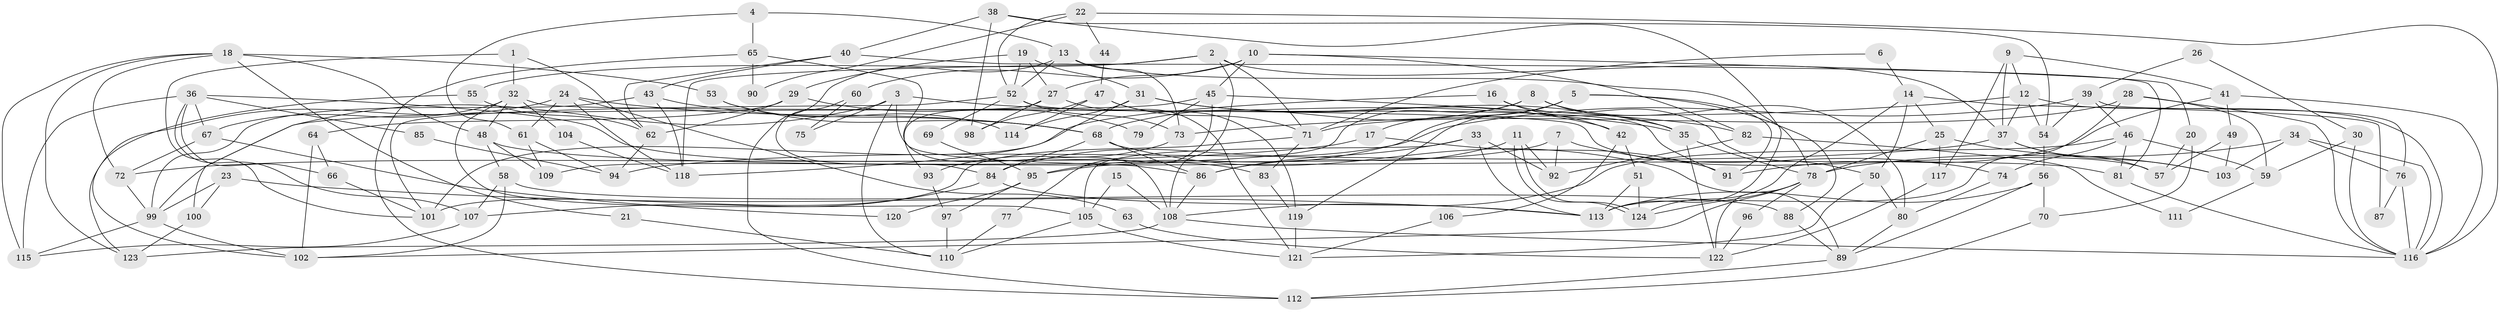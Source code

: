 // coarse degree distribution, {3: 0.0641025641025641, 9: 0.0641025641025641, 5: 0.24358974358974358, 6: 0.1282051282051282, 4: 0.2692307692307692, 7: 0.0641025641025641, 2: 0.10256410256410256, 8: 0.05128205128205128, 10: 0.01282051282051282}
// Generated by graph-tools (version 1.1) at 2025/24/03/03/25 07:24:00]
// undirected, 124 vertices, 248 edges
graph export_dot {
graph [start="1"]
  node [color=gray90,style=filled];
  1;
  2;
  3;
  4;
  5;
  6;
  7;
  8;
  9;
  10;
  11;
  12;
  13;
  14;
  15;
  16;
  17;
  18;
  19;
  20;
  21;
  22;
  23;
  24;
  25;
  26;
  27;
  28;
  29;
  30;
  31;
  32;
  33;
  34;
  35;
  36;
  37;
  38;
  39;
  40;
  41;
  42;
  43;
  44;
  45;
  46;
  47;
  48;
  49;
  50;
  51;
  52;
  53;
  54;
  55;
  56;
  57;
  58;
  59;
  60;
  61;
  62;
  63;
  64;
  65;
  66;
  67;
  68;
  69;
  70;
  71;
  72;
  73;
  74;
  75;
  76;
  77;
  78;
  79;
  80;
  81;
  82;
  83;
  84;
  85;
  86;
  87;
  88;
  89;
  90;
  91;
  92;
  93;
  94;
  95;
  96;
  97;
  98;
  99;
  100;
  101;
  102;
  103;
  104;
  105;
  106;
  107;
  108;
  109;
  110;
  111;
  112;
  113;
  114;
  115;
  116;
  117;
  118;
  119;
  120;
  121;
  122;
  123;
  124;
  1 -- 62;
  1 -- 101;
  1 -- 32;
  2 -- 71;
  2 -- 118;
  2 -- 37;
  2 -- 55;
  2 -- 108;
  3 -- 35;
  3 -- 100;
  3 -- 75;
  3 -- 86;
  3 -- 110;
  4 -- 61;
  4 -- 65;
  4 -- 13;
  5 -- 17;
  5 -- 95;
  5 -- 88;
  5 -- 91;
  5 -- 119;
  6 -- 71;
  6 -- 14;
  7 -- 92;
  7 -- 74;
  7 -- 95;
  8 -- 35;
  8 -- 68;
  8 -- 80;
  8 -- 109;
  9 -- 37;
  9 -- 12;
  9 -- 41;
  9 -- 117;
  10 -- 82;
  10 -- 20;
  10 -- 27;
  10 -- 45;
  10 -- 60;
  11 -- 86;
  11 -- 124;
  11 -- 124;
  11 -- 92;
  12 -- 73;
  12 -- 116;
  12 -- 37;
  12 -- 54;
  13 -- 52;
  13 -- 73;
  13 -- 78;
  13 -- 112;
  14 -- 124;
  14 -- 25;
  14 -- 50;
  14 -- 87;
  15 -- 108;
  15 -- 105;
  16 -- 101;
  16 -- 50;
  16 -- 42;
  17 -- 91;
  17 -- 72;
  18 -- 72;
  18 -- 115;
  18 -- 21;
  18 -- 48;
  18 -- 53;
  18 -- 123;
  19 -- 27;
  19 -- 31;
  19 -- 29;
  19 -- 52;
  20 -- 70;
  20 -- 57;
  21 -- 110;
  22 -- 116;
  22 -- 52;
  22 -- 44;
  22 -- 90;
  23 -- 99;
  23 -- 113;
  23 -- 100;
  24 -- 123;
  24 -- 61;
  24 -- 63;
  24 -- 68;
  24 -- 118;
  25 -- 78;
  25 -- 103;
  25 -- 117;
  26 -- 30;
  26 -- 39;
  27 -- 121;
  27 -- 93;
  27 -- 98;
  28 -- 116;
  28 -- 113;
  28 -- 59;
  28 -- 71;
  29 -- 64;
  29 -- 62;
  29 -- 79;
  30 -- 116;
  30 -- 59;
  31 -- 118;
  31 -- 114;
  31 -- 35;
  31 -- 42;
  32 -- 48;
  32 -- 57;
  32 -- 67;
  32 -- 104;
  32 -- 105;
  33 -- 86;
  33 -- 113;
  33 -- 92;
  33 -- 105;
  34 -- 103;
  34 -- 78;
  34 -- 76;
  34 -- 116;
  35 -- 122;
  35 -- 78;
  36 -- 83;
  36 -- 115;
  36 -- 66;
  36 -- 67;
  36 -- 85;
  36 -- 107;
  37 -- 57;
  37 -- 94;
  37 -- 103;
  38 -- 113;
  38 -- 54;
  38 -- 40;
  38 -- 98;
  39 -- 84;
  39 -- 76;
  39 -- 46;
  39 -- 54;
  40 -- 62;
  40 -- 43;
  40 -- 81;
  41 -- 116;
  41 -- 49;
  41 -- 91;
  42 -- 51;
  42 -- 106;
  43 -- 68;
  43 -- 99;
  43 -- 118;
  44 -- 47;
  45 -- 99;
  45 -- 77;
  45 -- 79;
  45 -- 82;
  46 -- 108;
  46 -- 59;
  46 -- 74;
  46 -- 81;
  47 -- 98;
  47 -- 119;
  47 -- 71;
  47 -- 114;
  48 -- 81;
  48 -- 58;
  48 -- 109;
  49 -- 57;
  49 -- 103;
  50 -- 80;
  50 -- 121;
  51 -- 124;
  51 -- 113;
  52 -- 91;
  52 -- 69;
  52 -- 73;
  52 -- 101;
  53 -- 68;
  53 -- 114;
  54 -- 56;
  55 -- 102;
  55 -- 62;
  56 -- 89;
  56 -- 70;
  56 -- 113;
  58 -- 107;
  58 -- 88;
  58 -- 102;
  59 -- 111;
  60 -- 84;
  60 -- 75;
  61 -- 94;
  61 -- 109;
  62 -- 94;
  63 -- 122;
  64 -- 66;
  64 -- 102;
  65 -- 108;
  65 -- 112;
  65 -- 90;
  66 -- 101;
  67 -- 72;
  67 -- 120;
  68 -- 86;
  68 -- 84;
  68 -- 89;
  69 -- 95;
  70 -- 112;
  71 -- 83;
  71 -- 101;
  72 -- 99;
  73 -- 93;
  74 -- 80;
  76 -- 116;
  76 -- 87;
  77 -- 110;
  78 -- 96;
  78 -- 102;
  78 -- 122;
  78 -- 124;
  80 -- 89;
  81 -- 116;
  82 -- 92;
  82 -- 111;
  83 -- 119;
  84 -- 113;
  84 -- 107;
  85 -- 94;
  86 -- 108;
  88 -- 89;
  89 -- 112;
  93 -- 97;
  95 -- 97;
  95 -- 120;
  96 -- 122;
  97 -- 110;
  99 -- 102;
  99 -- 115;
  100 -- 123;
  104 -- 118;
  105 -- 110;
  105 -- 121;
  106 -- 121;
  107 -- 115;
  108 -- 116;
  108 -- 123;
  117 -- 122;
  119 -- 121;
}
